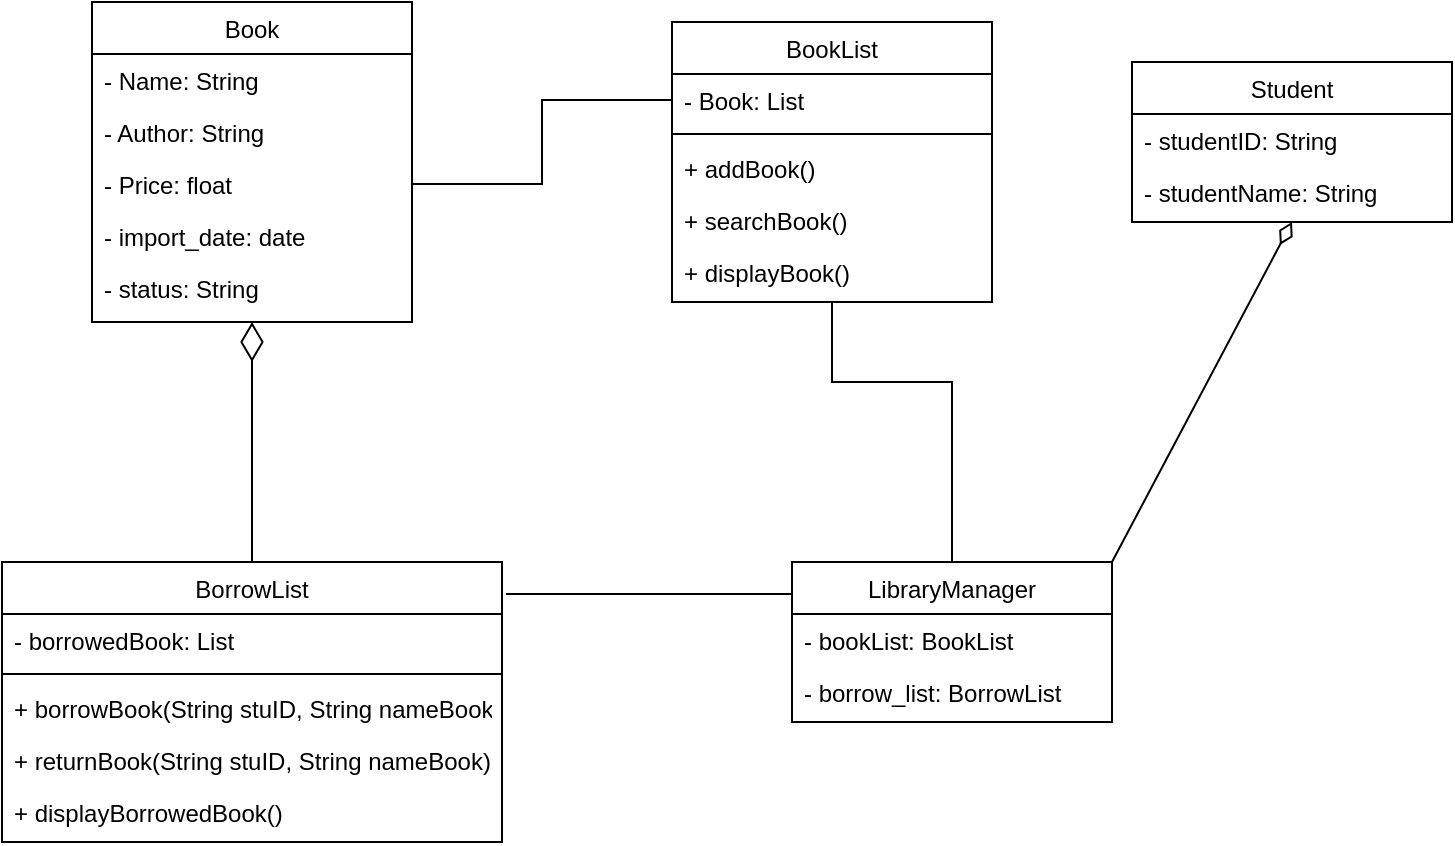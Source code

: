 <mxfile version="24.3.1" type="github">
  <diagram id="C5RBs43oDa-KdzZeNtuy" name="Page-1">
    <mxGraphModel dx="1026" dy="526" grid="1" gridSize="10" guides="1" tooltips="1" connect="1" arrows="1" fold="1" page="1" pageScale="1" pageWidth="827" pageHeight="1169" math="0" shadow="0">
      <root>
        <mxCell id="WIyWlLk6GJQsqaUBKTNV-0" />
        <mxCell id="WIyWlLk6GJQsqaUBKTNV-1" parent="WIyWlLk6GJQsqaUBKTNV-0" />
        <mxCell id="zkfFHV4jXpPFQw0GAbJ--17" value="BookList" style="swimlane;fontStyle=0;align=center;verticalAlign=top;childLayout=stackLayout;horizontal=1;startSize=26;horizontalStack=0;resizeParent=1;resizeLast=0;collapsible=1;marginBottom=0;rounded=0;shadow=0;strokeWidth=1;" parent="WIyWlLk6GJQsqaUBKTNV-1" vertex="1">
          <mxGeometry x="420" y="10" width="160" height="140" as="geometry">
            <mxRectangle x="550" y="140" width="160" height="26" as="alternateBounds" />
          </mxGeometry>
        </mxCell>
        <mxCell id="zkfFHV4jXpPFQw0GAbJ--18" value="- Book: List" style="text;align=left;verticalAlign=top;spacingLeft=4;spacingRight=4;overflow=hidden;rotatable=0;points=[[0,0.5],[1,0.5]];portConstraint=eastwest;" parent="zkfFHV4jXpPFQw0GAbJ--17" vertex="1">
          <mxGeometry y="26" width="160" height="26" as="geometry" />
        </mxCell>
        <mxCell id="zkfFHV4jXpPFQw0GAbJ--23" value="" style="line;html=1;strokeWidth=1;align=left;verticalAlign=middle;spacingTop=-1;spacingLeft=3;spacingRight=3;rotatable=0;labelPosition=right;points=[];portConstraint=eastwest;" parent="zkfFHV4jXpPFQw0GAbJ--17" vertex="1">
          <mxGeometry y="52" width="160" height="8" as="geometry" />
        </mxCell>
        <mxCell id="zkfFHV4jXpPFQw0GAbJ--24" value="+ addBook()" style="text;align=left;verticalAlign=top;spacingLeft=4;spacingRight=4;overflow=hidden;rotatable=0;points=[[0,0.5],[1,0.5]];portConstraint=eastwest;" parent="zkfFHV4jXpPFQw0GAbJ--17" vertex="1">
          <mxGeometry y="60" width="160" height="26" as="geometry" />
        </mxCell>
        <mxCell id="zkfFHV4jXpPFQw0GAbJ--25" value="+ searchBook()" style="text;align=left;verticalAlign=top;spacingLeft=4;spacingRight=4;overflow=hidden;rotatable=0;points=[[0,0.5],[1,0.5]];portConstraint=eastwest;" parent="zkfFHV4jXpPFQw0GAbJ--17" vertex="1">
          <mxGeometry y="86" width="160" height="26" as="geometry" />
        </mxCell>
        <mxCell id="gwEtGxRhoRMb5oNiUO-c-10" value="+ displayBook()" style="text;align=left;verticalAlign=top;spacingLeft=4;spacingRight=4;overflow=hidden;rotatable=0;points=[[0,0.5],[1,0.5]];portConstraint=eastwest;" vertex="1" parent="zkfFHV4jXpPFQw0GAbJ--17">
          <mxGeometry y="112" width="160" height="26" as="geometry" />
        </mxCell>
        <mxCell id="gwEtGxRhoRMb5oNiUO-c-1" value="Book" style="swimlane;fontStyle=0;align=center;verticalAlign=top;childLayout=stackLayout;horizontal=1;startSize=26;horizontalStack=0;resizeParent=1;resizeLast=0;collapsible=1;marginBottom=0;rounded=0;shadow=0;strokeWidth=1;" vertex="1" parent="WIyWlLk6GJQsqaUBKTNV-1">
          <mxGeometry x="130" width="160" height="160" as="geometry">
            <mxRectangle x="550" y="140" width="160" height="26" as="alternateBounds" />
          </mxGeometry>
        </mxCell>
        <mxCell id="gwEtGxRhoRMb5oNiUO-c-2" value="- Name: String" style="text;align=left;verticalAlign=top;spacingLeft=4;spacingRight=4;overflow=hidden;rotatable=0;points=[[0,0.5],[1,0.5]];portConstraint=eastwest;" vertex="1" parent="gwEtGxRhoRMb5oNiUO-c-1">
          <mxGeometry y="26" width="160" height="26" as="geometry" />
        </mxCell>
        <mxCell id="gwEtGxRhoRMb5oNiUO-c-3" value="- Author: String" style="text;align=left;verticalAlign=top;spacingLeft=4;spacingRight=4;overflow=hidden;rotatable=0;points=[[0,0.5],[1,0.5]];portConstraint=eastwest;rounded=0;shadow=0;html=0;" vertex="1" parent="gwEtGxRhoRMb5oNiUO-c-1">
          <mxGeometry y="52" width="160" height="26" as="geometry" />
        </mxCell>
        <mxCell id="gwEtGxRhoRMb5oNiUO-c-4" value="- Price: float" style="text;align=left;verticalAlign=top;spacingLeft=4;spacingRight=4;overflow=hidden;rotatable=0;points=[[0,0.5],[1,0.5]];portConstraint=eastwest;rounded=0;shadow=0;html=0;" vertex="1" parent="gwEtGxRhoRMb5oNiUO-c-1">
          <mxGeometry y="78" width="160" height="26" as="geometry" />
        </mxCell>
        <mxCell id="gwEtGxRhoRMb5oNiUO-c-5" value="- import_date: date" style="text;align=left;verticalAlign=top;spacingLeft=4;spacingRight=4;overflow=hidden;rotatable=0;points=[[0,0.5],[1,0.5]];portConstraint=eastwest;rounded=0;shadow=0;html=0;" vertex="1" parent="gwEtGxRhoRMb5oNiUO-c-1">
          <mxGeometry y="104" width="160" height="26" as="geometry" />
        </mxCell>
        <mxCell id="gwEtGxRhoRMb5oNiUO-c-6" value="- status: String" style="text;align=left;verticalAlign=top;spacingLeft=4;spacingRight=4;overflow=hidden;rotatable=0;points=[[0,0.5],[1,0.5]];portConstraint=eastwest;rounded=0;shadow=0;html=0;" vertex="1" parent="gwEtGxRhoRMb5oNiUO-c-1">
          <mxGeometry y="130" width="160" height="26" as="geometry" />
        </mxCell>
        <mxCell id="gwEtGxRhoRMb5oNiUO-c-11" value="Student" style="swimlane;fontStyle=0;align=center;verticalAlign=top;childLayout=stackLayout;horizontal=1;startSize=26;horizontalStack=0;resizeParent=1;resizeLast=0;collapsible=1;marginBottom=0;rounded=0;shadow=0;strokeWidth=1;" vertex="1" parent="WIyWlLk6GJQsqaUBKTNV-1">
          <mxGeometry x="650" y="30" width="160" height="80" as="geometry">
            <mxRectangle x="550" y="140" width="160" height="26" as="alternateBounds" />
          </mxGeometry>
        </mxCell>
        <mxCell id="gwEtGxRhoRMb5oNiUO-c-12" value="- studentID: String" style="text;align=left;verticalAlign=top;spacingLeft=4;spacingRight=4;overflow=hidden;rotatable=0;points=[[0,0.5],[1,0.5]];portConstraint=eastwest;" vertex="1" parent="gwEtGxRhoRMb5oNiUO-c-11">
          <mxGeometry y="26" width="160" height="26" as="geometry" />
        </mxCell>
        <mxCell id="gwEtGxRhoRMb5oNiUO-c-13" value="- studentName: String" style="text;align=left;verticalAlign=top;spacingLeft=4;spacingRight=4;overflow=hidden;rotatable=0;points=[[0,0.5],[1,0.5]];portConstraint=eastwest;rounded=0;shadow=0;html=0;" vertex="1" parent="gwEtGxRhoRMb5oNiUO-c-11">
          <mxGeometry y="52" width="160" height="26" as="geometry" />
        </mxCell>
        <mxCell id="gwEtGxRhoRMb5oNiUO-c-56" style="edgeStyle=orthogonalEdgeStyle;rounded=0;orthogonalLoop=1;jettySize=auto;html=1;exitX=0.5;exitY=0;exitDx=0;exitDy=0;entryX=0.5;entryY=1;entryDx=0;entryDy=0;endArrow=none;endFill=0;" edge="1" parent="WIyWlLk6GJQsqaUBKTNV-1" source="gwEtGxRhoRMb5oNiUO-c-20" target="zkfFHV4jXpPFQw0GAbJ--17">
          <mxGeometry relative="1" as="geometry">
            <Array as="points">
              <mxPoint x="560" y="190" />
              <mxPoint x="500" y="190" />
            </Array>
          </mxGeometry>
        </mxCell>
        <mxCell id="gwEtGxRhoRMb5oNiUO-c-59" style="rounded=0;orthogonalLoop=1;jettySize=auto;html=1;exitX=1;exitY=0;exitDx=0;exitDy=0;entryX=0.5;entryY=1;entryDx=0;entryDy=0;endArrow=diamondThin;endFill=0;endSize=10;" edge="1" parent="WIyWlLk6GJQsqaUBKTNV-1" source="gwEtGxRhoRMb5oNiUO-c-20" target="gwEtGxRhoRMb5oNiUO-c-11">
          <mxGeometry relative="1" as="geometry" />
        </mxCell>
        <mxCell id="gwEtGxRhoRMb5oNiUO-c-20" value="LibraryManager" style="swimlane;fontStyle=0;align=center;verticalAlign=top;childLayout=stackLayout;horizontal=1;startSize=26;horizontalStack=0;resizeParent=1;resizeLast=0;collapsible=1;marginBottom=0;rounded=0;shadow=0;strokeWidth=1;" vertex="1" parent="WIyWlLk6GJQsqaUBKTNV-1">
          <mxGeometry x="480" y="280" width="160" height="80" as="geometry">
            <mxRectangle x="550" y="140" width="160" height="26" as="alternateBounds" />
          </mxGeometry>
        </mxCell>
        <mxCell id="gwEtGxRhoRMb5oNiUO-c-21" value="- bookList: BookList" style="text;align=left;verticalAlign=top;spacingLeft=4;spacingRight=4;overflow=hidden;rotatable=0;points=[[0,0.5],[1,0.5]];portConstraint=eastwest;" vertex="1" parent="gwEtGxRhoRMb5oNiUO-c-20">
          <mxGeometry y="26" width="160" height="26" as="geometry" />
        </mxCell>
        <mxCell id="gwEtGxRhoRMb5oNiUO-c-22" value="- borrow_list: BorrowList" style="text;align=left;verticalAlign=top;spacingLeft=4;spacingRight=4;overflow=hidden;rotatable=0;points=[[0,0.5],[1,0.5]];portConstraint=eastwest;rounded=0;shadow=0;html=0;" vertex="1" parent="gwEtGxRhoRMb5oNiUO-c-20">
          <mxGeometry y="52" width="160" height="26" as="geometry" />
        </mxCell>
        <mxCell id="gwEtGxRhoRMb5oNiUO-c-54" style="edgeStyle=orthogonalEdgeStyle;rounded=0;orthogonalLoop=1;jettySize=auto;html=1;exitX=0.5;exitY=0;exitDx=0;exitDy=0;entryX=0.5;entryY=1;entryDx=0;entryDy=0;endArrow=diamondThin;endFill=0;strokeWidth=1;endSize=17;" edge="1" parent="WIyWlLk6GJQsqaUBKTNV-1" source="gwEtGxRhoRMb5oNiUO-c-29" target="gwEtGxRhoRMb5oNiUO-c-1">
          <mxGeometry relative="1" as="geometry" />
        </mxCell>
        <mxCell id="gwEtGxRhoRMb5oNiUO-c-29" value="BorrowList" style="swimlane;fontStyle=0;align=center;verticalAlign=top;childLayout=stackLayout;horizontal=1;startSize=26;horizontalStack=0;resizeParent=1;resizeLast=0;collapsible=1;marginBottom=0;rounded=0;shadow=0;strokeWidth=1;" vertex="1" parent="WIyWlLk6GJQsqaUBKTNV-1">
          <mxGeometry x="85" y="280" width="250" height="140" as="geometry">
            <mxRectangle x="550" y="140" width="160" height="26" as="alternateBounds" />
          </mxGeometry>
        </mxCell>
        <mxCell id="gwEtGxRhoRMb5oNiUO-c-30" value="- borrowedBook: List" style="text;align=left;verticalAlign=top;spacingLeft=4;spacingRight=4;overflow=hidden;rotatable=0;points=[[0,0.5],[1,0.5]];portConstraint=eastwest;" vertex="1" parent="gwEtGxRhoRMb5oNiUO-c-29">
          <mxGeometry y="26" width="250" height="26" as="geometry" />
        </mxCell>
        <mxCell id="gwEtGxRhoRMb5oNiUO-c-35" value="" style="line;html=1;strokeWidth=1;align=left;verticalAlign=middle;spacingTop=-1;spacingLeft=3;spacingRight=3;rotatable=0;labelPosition=right;points=[];portConstraint=eastwest;" vertex="1" parent="gwEtGxRhoRMb5oNiUO-c-29">
          <mxGeometry y="52" width="250" height="8" as="geometry" />
        </mxCell>
        <mxCell id="gwEtGxRhoRMb5oNiUO-c-36" value="+ borrowBook(String stuID, String nameBook)" style="text;align=left;verticalAlign=top;spacingLeft=4;spacingRight=4;overflow=hidden;rotatable=0;points=[[0,0.5],[1,0.5]];portConstraint=eastwest;" vertex="1" parent="gwEtGxRhoRMb5oNiUO-c-29">
          <mxGeometry y="60" width="250" height="26" as="geometry" />
        </mxCell>
        <mxCell id="gwEtGxRhoRMb5oNiUO-c-37" value="+ returnBook(String stuID, String nameBook)" style="text;align=left;verticalAlign=top;spacingLeft=4;spacingRight=4;overflow=hidden;rotatable=0;points=[[0,0.5],[1,0.5]];portConstraint=eastwest;" vertex="1" parent="gwEtGxRhoRMb5oNiUO-c-29">
          <mxGeometry y="86" width="250" height="26" as="geometry" />
        </mxCell>
        <mxCell id="gwEtGxRhoRMb5oNiUO-c-38" value="+ displayBorrowedBook()" style="text;align=left;verticalAlign=top;spacingLeft=4;spacingRight=4;overflow=hidden;rotatable=0;points=[[0,0.5],[1,0.5]];portConstraint=eastwest;" vertex="1" parent="gwEtGxRhoRMb5oNiUO-c-29">
          <mxGeometry y="112" width="250" height="26" as="geometry" />
        </mxCell>
        <mxCell id="gwEtGxRhoRMb5oNiUO-c-50" style="rounded=0;orthogonalLoop=1;jettySize=auto;html=1;exitX=1;exitY=0.5;exitDx=0;exitDy=0;endArrow=none;endFill=0;entryX=0;entryY=0.5;entryDx=0;entryDy=0;edgeStyle=orthogonalEdgeStyle;endSize=13;" edge="1" parent="WIyWlLk6GJQsqaUBKTNV-1" source="gwEtGxRhoRMb5oNiUO-c-4" target="zkfFHV4jXpPFQw0GAbJ--18">
          <mxGeometry relative="1" as="geometry">
            <mxPoint x="260" y="102" as="sourcePoint" />
            <mxPoint x="384" y="50" as="targetPoint" />
          </mxGeometry>
        </mxCell>
        <mxCell id="gwEtGxRhoRMb5oNiUO-c-57" style="edgeStyle=orthogonalEdgeStyle;rounded=0;orthogonalLoop=1;jettySize=auto;html=1;exitX=0;exitY=0.163;exitDx=0;exitDy=0;entryX=1.008;entryY=0.114;entryDx=0;entryDy=0;endArrow=none;endFill=0;exitPerimeter=0;entryPerimeter=0;" edge="1" parent="WIyWlLk6GJQsqaUBKTNV-1" source="gwEtGxRhoRMb5oNiUO-c-20" target="gwEtGxRhoRMb5oNiUO-c-29">
          <mxGeometry relative="1" as="geometry">
            <Array as="points">
              <mxPoint x="480" y="296" />
            </Array>
          </mxGeometry>
        </mxCell>
      </root>
    </mxGraphModel>
  </diagram>
</mxfile>
